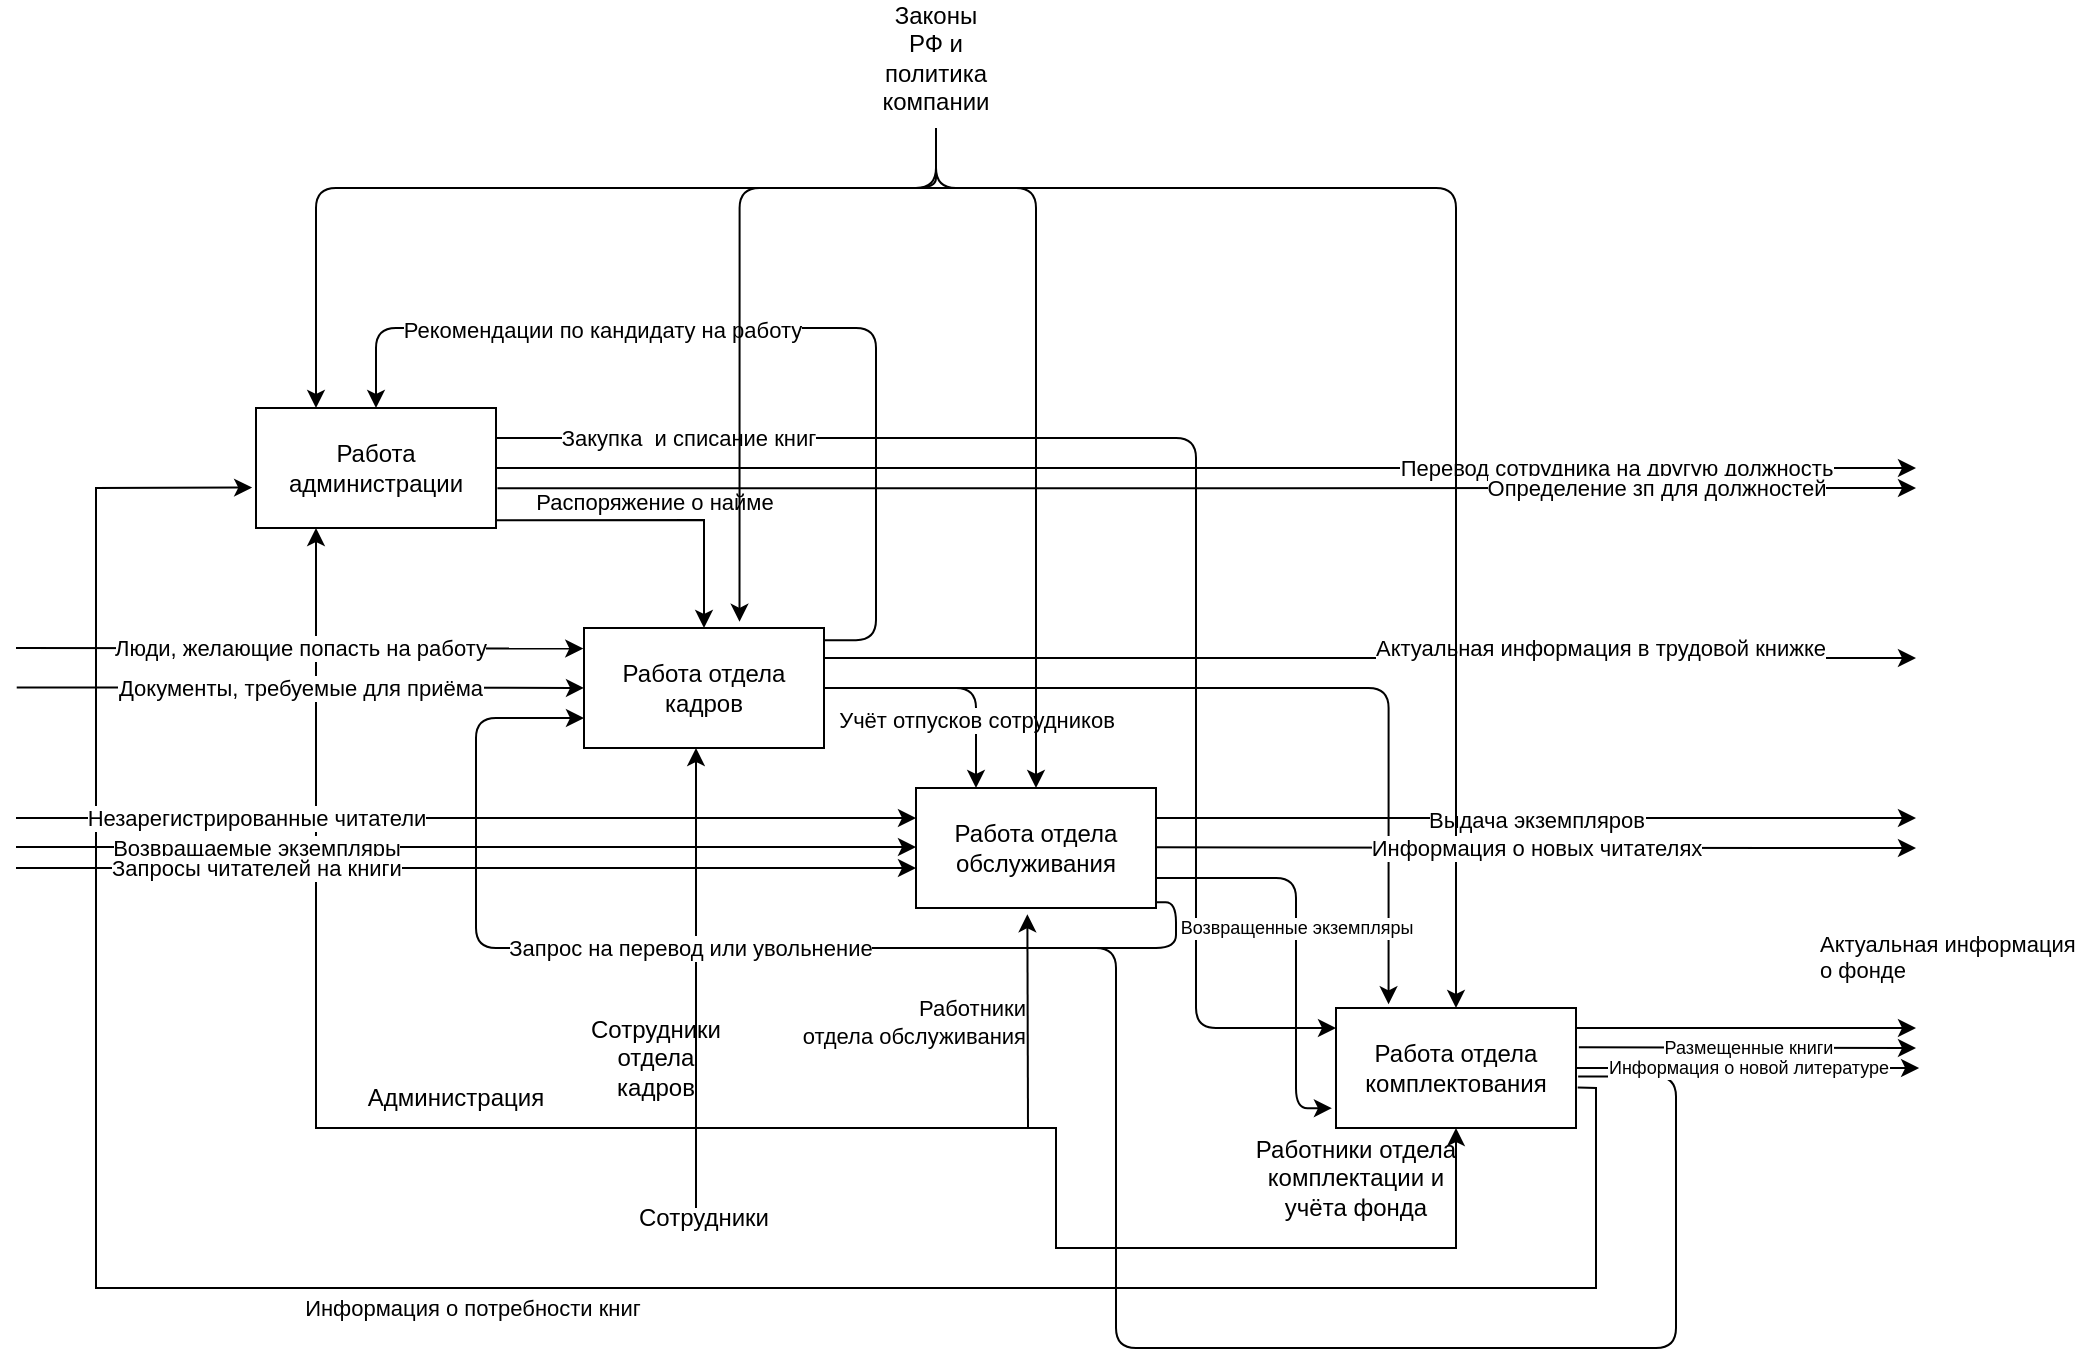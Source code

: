 <mxfile>
    <diagram id="ZthKX7labWR-DmVb8NCq" name="Страница 1">
        <mxGraphModel dx="1664" dy="2295" grid="1" gridSize="10" guides="1" tooltips="1" connect="1" arrows="1" fold="1" page="1" pageScale="1" pageWidth="827" pageHeight="1169" math="0" shadow="0">
            <root>
                <mxCell id="0"/>
                <mxCell id="1" parent="0"/>
                <mxCell id="24" value="Закупка&amp;nbsp; и списание книг" style="edgeStyle=none;html=1;exitX=1;exitY=0.25;exitDx=0;exitDy=0;entryX=0;entryY=0.167;entryDx=0;entryDy=0;entryPerimeter=0;" edge="1" parent="1" source="2" target="12">
                    <mxGeometry x="-0.731" relative="1" as="geometry">
                        <mxPoint x="600" y="421.116" as="targetPoint"/>
                        <Array as="points">
                            <mxPoint x="600" y="175"/>
                            <mxPoint x="600" y="470"/>
                            <mxPoint x="640" y="470"/>
                        </Array>
                        <mxPoint as="offset"/>
                    </mxGeometry>
                </mxCell>
                <mxCell id="25" value="Перевод сотрудника на другую должность" style="edgeStyle=none;html=1;exitX=1;exitY=0.5;exitDx=0;exitDy=0;" edge="1" parent="1" source="2">
                    <mxGeometry x="0.576" relative="1" as="geometry">
                        <mxPoint x="960" y="190" as="targetPoint"/>
                        <mxPoint as="offset"/>
                    </mxGeometry>
                </mxCell>
                <mxCell id="26" value="Определение зп для должностей" style="edgeStyle=none;html=1;exitX=1.006;exitY=0.669;exitDx=0;exitDy=0;exitPerimeter=0;" edge="1" parent="1" source="2">
                    <mxGeometry x="0.633" relative="1" as="geometry">
                        <mxPoint x="960" y="200" as="targetPoint"/>
                        <mxPoint as="offset"/>
                    </mxGeometry>
                </mxCell>
                <mxCell id="2" value="Работа администрации" style="rounded=0;whiteSpace=wrap;html=1;" parent="1" vertex="1">
                    <mxGeometry x="130" y="160" width="120" height="60" as="geometry"/>
                </mxCell>
                <mxCell id="3" value="" style="edgeStyle=none;html=1;entryX=0.5;entryY=0;entryDx=0;entryDy=0;exitX=1.003;exitY=0.103;exitDx=0;exitDy=0;exitPerimeter=0;" parent="1" source="5" target="2" edge="1">
                    <mxGeometry relative="1" as="geometry">
                        <mxPoint x="480" y="220" as="targetPoint"/>
                        <Array as="points">
                            <mxPoint x="440" y="276"/>
                            <mxPoint x="440" y="120"/>
                            <mxPoint x="190" y="120"/>
                        </Array>
                    </mxGeometry>
                </mxCell>
                <mxCell id="4" value="Рекомендации по кандидату на работу" style="edgeLabel;html=1;align=center;verticalAlign=middle;resizable=0;points=[];" parent="3" vertex="1" connectable="0">
                    <mxGeometry x="0.378" y="1" relative="1" as="geometry">
                        <mxPoint x="6" as="offset"/>
                    </mxGeometry>
                </mxCell>
                <mxCell id="33" value="Актуальная информация в трудовой книжке" style="edgeStyle=orthogonalEdgeStyle;sketch=0;jumpStyle=none;html=1;exitX=1;exitY=0.25;exitDx=0;exitDy=0;shadow=0;endArrow=classic;endFill=1;" edge="1" parent="1" source="5">
                    <mxGeometry x="0.422" y="5" relative="1" as="geometry">
                        <mxPoint x="960" y="285" as="targetPoint"/>
                        <mxPoint as="offset"/>
                    </mxGeometry>
                </mxCell>
                <mxCell id="34" value="Учёт отпусков сотрудников" style="edgeStyle=orthogonalEdgeStyle;sketch=0;jumpStyle=none;html=1;exitX=1;exitY=0.5;exitDx=0;exitDy=0;shadow=0;endArrow=classic;endFill=1;entryX=0.25;entryY=0;entryDx=0;entryDy=0;" edge="1" parent="1" source="5" target="17">
                    <mxGeometry x="0.461" relative="1" as="geometry">
                        <mxPoint x="901.548" y="300.226" as="targetPoint"/>
                        <mxPoint as="offset"/>
                    </mxGeometry>
                </mxCell>
                <mxCell id="35" style="edgeStyle=orthogonalEdgeStyle;sketch=0;jumpStyle=none;html=1;entryX=0.219;entryY=-0.031;entryDx=0;entryDy=0;entryPerimeter=0;shadow=0;endArrow=classic;endFill=1;" edge="1" parent="1" source="5" target="12">
                    <mxGeometry relative="1" as="geometry"/>
                </mxCell>
                <mxCell id="5" value="Работа отдела кадров" style="rounded=0;whiteSpace=wrap;html=1;" parent="1" vertex="1">
                    <mxGeometry x="294" y="270" width="120" height="60" as="geometry"/>
                </mxCell>
                <mxCell id="6" value="Распоряжение о найме" style="endArrow=classic;html=1;rounded=0;exitX=1.004;exitY=0.935;exitDx=0;exitDy=0;entryX=0.5;entryY=0;entryDx=0;entryDy=0;labelPosition=center;verticalLabelPosition=top;align=center;verticalAlign=bottom;exitPerimeter=0;" parent="1" source="2" target="5" edge="1">
                    <mxGeometry width="50" height="50" relative="1" as="geometry">
                        <mxPoint x="300" y="260" as="sourcePoint"/>
                        <mxPoint x="350" y="210" as="targetPoint"/>
                        <Array as="points">
                            <mxPoint x="354" y="216"/>
                        </Array>
                    </mxGeometry>
                </mxCell>
                <mxCell id="7" value="" style="endArrow=classic;html=1;rounded=0;entryX=0.25;entryY=1;entryDx=0;entryDy=0;shadow=0;jumpStyle=none;" parent="1" target="2" edge="1">
                    <mxGeometry width="50" height="50" relative="1" as="geometry">
                        <mxPoint x="350" y="560" as="sourcePoint"/>
                        <mxPoint x="350" y="330" as="targetPoint"/>
                        <Array as="points">
                            <mxPoint x="350" y="520"/>
                            <mxPoint x="160" y="520"/>
                        </Array>
                    </mxGeometry>
                </mxCell>
                <mxCell id="8" value="" style="endArrow=classic;html=1;rounded=0;" parent="1" edge="1">
                    <mxGeometry width="50" height="50" relative="1" as="geometry">
                        <mxPoint x="350" y="520" as="sourcePoint"/>
                        <mxPoint x="350" y="330" as="targetPoint"/>
                    </mxGeometry>
                </mxCell>
                <mxCell id="9" value="Сотрудники" style="text;html=1;strokeColor=none;fillColor=none;align=center;verticalAlign=middle;whiteSpace=wrap;rounded=0;" parent="1" vertex="1">
                    <mxGeometry x="324" y="550" width="60" height="30" as="geometry"/>
                </mxCell>
                <mxCell id="10" value="Администрация" style="text;html=1;strokeColor=none;fillColor=none;align=center;verticalAlign=middle;whiteSpace=wrap;rounded=0;" parent="1" vertex="1">
                    <mxGeometry x="200" y="490" width="60" height="30" as="geometry"/>
                </mxCell>
                <mxCell id="32" style="edgeStyle=orthogonalEdgeStyle;sketch=0;jumpStyle=none;html=1;shadow=0;exitX=1.009;exitY=0.571;exitDx=0;exitDy=0;endArrow=none;endFill=0;exitPerimeter=0;" edge="1" parent="1" source="12">
                    <mxGeometry relative="1" as="geometry">
                        <mxPoint x="540" y="430" as="targetPoint"/>
                        <Array as="points">
                            <mxPoint x="840" y="494"/>
                            <mxPoint x="840" y="630"/>
                            <mxPoint x="560" y="630"/>
                            <mxPoint x="560" y="430"/>
                        </Array>
                    </mxGeometry>
                </mxCell>
                <mxCell id="50" value="Размещенные книги" style="edgeStyle=none;sketch=0;jumpStyle=none;html=1;exitX=1.012;exitY=0.327;exitDx=0;exitDy=0;shadow=0;fontSize=9;endArrow=classic;endFill=1;exitPerimeter=0;" edge="1" parent="1" source="12">
                    <mxGeometry relative="1" as="geometry">
                        <mxPoint x="960" y="480" as="targetPoint"/>
                    </mxGeometry>
                </mxCell>
                <mxCell id="51" value="Информация о новой литературе" style="edgeStyle=none;sketch=0;jumpStyle=none;html=1;shadow=0;fontSize=9;endArrow=classic;endFill=1;" edge="1" parent="1" source="12">
                    <mxGeometry relative="1" as="geometry">
                        <mxPoint x="961.561" y="490" as="targetPoint"/>
                    </mxGeometry>
                </mxCell>
                <mxCell id="12" value="Работа отдела комплектования" style="rounded=0;whiteSpace=wrap;html=1;" parent="1" vertex="1">
                    <mxGeometry x="670" y="460" width="120" height="60" as="geometry"/>
                </mxCell>
                <mxCell id="13" value="Актуальная информация&amp;nbsp;&lt;br&gt;о фонде" style="endArrow=classic;html=1;rounded=0;labelPosition=right;verticalLabelPosition=top;align=left;verticalAlign=bottom;exitX=1.001;exitY=0.166;exitDx=0;exitDy=0;exitPerimeter=0;" parent="1" source="12" edge="1">
                    <mxGeometry x="0.407" y="20" width="50" height="50" relative="1" as="geometry">
                        <mxPoint x="710" y="390" as="sourcePoint"/>
                        <mxPoint x="960" y="470" as="targetPoint"/>
                        <mxPoint as="offset"/>
                    </mxGeometry>
                </mxCell>
                <mxCell id="14" value="" style="endArrow=classic;html=1;rounded=0;entryX=0.5;entryY=1;entryDx=0;entryDy=0;" parent="1" target="12" edge="1">
                    <mxGeometry width="50" height="50" relative="1" as="geometry">
                        <mxPoint x="350" y="520" as="sourcePoint"/>
                        <mxPoint x="560" y="390" as="targetPoint"/>
                        <Array as="points">
                            <mxPoint x="530" y="520"/>
                            <mxPoint x="530" y="580"/>
                            <mxPoint x="730" y="580"/>
                        </Array>
                    </mxGeometry>
                </mxCell>
                <mxCell id="15" value="Работники отдела комплектации и учёта фонда" style="text;html=1;strokeColor=none;fillColor=none;align=center;verticalAlign=middle;whiteSpace=wrap;rounded=0;" parent="1" vertex="1">
                    <mxGeometry x="620" y="530" width="120" height="30" as="geometry"/>
                </mxCell>
                <mxCell id="16" value="Информация о потребности книг" style="endArrow=classic;html=1;rounded=0;exitX=1.007;exitY=0.662;exitDx=0;exitDy=0;entryX=-0.016;entryY=0.663;entryDx=0;entryDy=0;entryPerimeter=0;exitPerimeter=0;" parent="1" source="12" target="2" edge="1">
                    <mxGeometry x="0.004" y="10" width="50" height="50" relative="1" as="geometry">
                        <mxPoint x="440" y="440" as="sourcePoint"/>
                        <mxPoint x="490" y="390" as="targetPoint"/>
                        <Array as="points">
                            <mxPoint x="800" y="500"/>
                            <mxPoint x="800" y="600"/>
                            <mxPoint x="50" y="600"/>
                            <mxPoint x="50" y="200"/>
                        </Array>
                        <mxPoint as="offset"/>
                    </mxGeometry>
                </mxCell>
                <mxCell id="29" value="Запрос на перевод или увольнение" style="edgeStyle=orthogonalEdgeStyle;sketch=0;jumpStyle=none;html=1;exitX=0.996;exitY=0.952;exitDx=0;exitDy=0;shadow=0;entryX=0;entryY=0.75;entryDx=0;entryDy=0;exitPerimeter=0;" edge="1" parent="1" source="17" target="5">
                    <mxGeometry relative="1" as="geometry">
                        <mxPoint x="610" y="440" as="targetPoint"/>
                        <Array as="points">
                            <mxPoint x="590" y="407"/>
                            <mxPoint x="590" y="430"/>
                            <mxPoint x="240" y="430"/>
                            <mxPoint x="240" y="315"/>
                        </Array>
                    </mxGeometry>
                </mxCell>
                <mxCell id="39" value="Выдача экземпляров" style="edgeStyle=orthogonalEdgeStyle;sketch=0;jumpStyle=none;html=1;exitX=1;exitY=0.25;exitDx=0;exitDy=0;shadow=0;endArrow=classic;endFill=1;" edge="1" parent="1" source="17">
                    <mxGeometry relative="1" as="geometry">
                        <mxPoint x="960" y="365" as="targetPoint"/>
                    </mxGeometry>
                </mxCell>
                <mxCell id="48" value="Возвращенные экземпляры" style="edgeStyle=orthogonalEdgeStyle;sketch=0;jumpStyle=none;html=1;exitX=1;exitY=0.75;exitDx=0;exitDy=0;entryX=-0.017;entryY=0.835;entryDx=0;entryDy=0;entryPerimeter=0;shadow=0;endArrow=classic;endFill=1;horizontal=1;fontSize=9;" edge="1" parent="1" source="17" target="12">
                    <mxGeometry x="-0.064" relative="1" as="geometry">
                        <Array as="points">
                            <mxPoint x="650" y="395"/>
                            <mxPoint x="650" y="510"/>
                        </Array>
                        <mxPoint as="offset"/>
                    </mxGeometry>
                </mxCell>
                <mxCell id="17" value="Работа отдела обслуживания" style="rounded=0;whiteSpace=wrap;html=1;" parent="1" vertex="1">
                    <mxGeometry x="460" y="350" width="120" height="60" as="geometry"/>
                </mxCell>
                <mxCell id="18" value="Работники&lt;br&gt;отдела обслуживания" style="endArrow=classic;html=1;rounded=0;entryX=0.464;entryY=1.052;entryDx=0;entryDy=0;entryPerimeter=0;labelPosition=left;verticalLabelPosition=middle;align=right;verticalAlign=middle;" parent="1" target="17" edge="1">
                    <mxGeometry width="50" height="50" relative="1" as="geometry">
                        <mxPoint x="516" y="520" as="sourcePoint"/>
                        <mxPoint x="430" y="420" as="targetPoint"/>
                    </mxGeometry>
                </mxCell>
                <mxCell id="27" value="Люди, желающие попасть на работу" style="endArrow=classic;html=1;entryX=-0.003;entryY=0.171;entryDx=0;entryDy=0;entryPerimeter=0;" edge="1" parent="1" target="5">
                    <mxGeometry width="50" height="50" relative="1" as="geometry">
                        <mxPoint x="10" y="280" as="sourcePoint"/>
                        <mxPoint x="130" y="280" as="targetPoint"/>
                    </mxGeometry>
                </mxCell>
                <mxCell id="28" value="Документы, требуемые для приёма" style="endArrow=classic;html=1;entryX=-0.003;entryY=0.171;entryDx=0;entryDy=0;entryPerimeter=0;" edge="1" parent="1">
                    <mxGeometry width="50" height="50" relative="1" as="geometry">
                        <mxPoint x="10.36" y="299.7" as="sourcePoint"/>
                        <mxPoint x="294.0" y="299.96" as="targetPoint"/>
                    </mxGeometry>
                </mxCell>
                <mxCell id="11" value="Сотрудники отдела кадров" style="text;html=1;strokeColor=none;fillColor=none;align=center;verticalAlign=middle;whiteSpace=wrap;rounded=0;" parent="1" vertex="1">
                    <mxGeometry x="300" y="470" width="60" height="30" as="geometry"/>
                </mxCell>
                <mxCell id="36" value="Незарегистрированные читатели" style="endArrow=classic;html=1;shadow=0;sketch=0;jumpStyle=none;entryX=0;entryY=0.25;entryDx=0;entryDy=0;" edge="1" parent="1" target="17">
                    <mxGeometry x="-0.467" width="50" height="50" relative="1" as="geometry">
                        <mxPoint x="10" y="365" as="sourcePoint"/>
                        <mxPoint x="130" y="330" as="targetPoint"/>
                        <mxPoint as="offset"/>
                    </mxGeometry>
                </mxCell>
                <mxCell id="37" value="Возвращаемые экземпляры" style="endArrow=classic;html=1;shadow=0;sketch=0;jumpStyle=none;entryX=0;entryY=0.25;entryDx=0;entryDy=0;" edge="1" parent="1">
                    <mxGeometry x="-0.467" width="50" height="50" relative="1" as="geometry">
                        <mxPoint x="10" y="379.5" as="sourcePoint"/>
                        <mxPoint x="460" y="379.5" as="targetPoint"/>
                        <mxPoint as="offset"/>
                    </mxGeometry>
                </mxCell>
                <mxCell id="40" value="Запросы читателей на книги" style="endArrow=classic;html=1;shadow=0;sketch=0;jumpStyle=none;entryX=0;entryY=0.25;entryDx=0;entryDy=0;" edge="1" parent="1">
                    <mxGeometry x="-0.467" width="50" height="50" relative="1" as="geometry">
                        <mxPoint x="10" y="390" as="sourcePoint"/>
                        <mxPoint x="460" y="390" as="targetPoint"/>
                        <mxPoint as="offset"/>
                    </mxGeometry>
                </mxCell>
                <mxCell id="42" value="" style="endArrow=classic;html=1;shadow=0;sketch=0;jumpStyle=none;edgeStyle=orthogonalEdgeStyle;entryX=0.25;entryY=0;entryDx=0;entryDy=0;" edge="1" parent="1" target="2">
                    <mxGeometry width="50" height="50" relative="1" as="geometry">
                        <mxPoint x="470" y="20" as="sourcePoint"/>
                        <mxPoint x="470" y="90" as="targetPoint"/>
                        <Array as="points">
                            <mxPoint x="160" y="50"/>
                        </Array>
                    </mxGeometry>
                </mxCell>
                <mxCell id="43" value="" style="endArrow=classic;html=1;shadow=0;sketch=0;jumpStyle=none;edgeStyle=orthogonalEdgeStyle;entryX=0.648;entryY=-0.052;entryDx=0;entryDy=0;entryPerimeter=0;" edge="1" parent="1" target="5">
                    <mxGeometry width="50" height="50" relative="1" as="geometry">
                        <mxPoint x="470" y="40" as="sourcePoint"/>
                        <mxPoint x="510" y="80" as="targetPoint"/>
                        <Array as="points">
                            <mxPoint x="470" y="50"/>
                            <mxPoint x="372" y="50"/>
                        </Array>
                    </mxGeometry>
                </mxCell>
                <mxCell id="44" value="" style="endArrow=classic;html=1;shadow=0;sketch=0;jumpStyle=none;edgeStyle=orthogonalEdgeStyle;entryX=0.5;entryY=0;entryDx=0;entryDy=0;" edge="1" parent="1" target="17">
                    <mxGeometry width="50" height="50" relative="1" as="geometry">
                        <mxPoint x="460" y="50" as="sourcePoint"/>
                        <mxPoint x="510" y="80" as="targetPoint"/>
                        <Array as="points">
                            <mxPoint x="520" y="50"/>
                        </Array>
                    </mxGeometry>
                </mxCell>
                <mxCell id="45" value="" style="endArrow=classic;html=1;shadow=0;sketch=0;jumpStyle=none;edgeStyle=orthogonalEdgeStyle;entryX=0.5;entryY=0;entryDx=0;entryDy=0;" edge="1" parent="1" target="12">
                    <mxGeometry width="50" height="50" relative="1" as="geometry">
                        <mxPoint x="470" y="20" as="sourcePoint"/>
                        <mxPoint x="570" y="10" as="targetPoint"/>
                        <Array as="points">
                            <mxPoint x="470" y="50"/>
                            <mxPoint x="730" y="50"/>
                        </Array>
                    </mxGeometry>
                </mxCell>
                <mxCell id="46" value="Законы РФ и политика компании" style="text;html=1;strokeColor=none;fillColor=none;align=center;verticalAlign=middle;whiteSpace=wrap;rounded=0;" vertex="1" parent="1">
                    <mxGeometry x="440" y="-30" width="60" height="30" as="geometry"/>
                </mxCell>
                <mxCell id="47" value="Информация о новых читателях" style="sketch=0;jumpStyle=none;html=1;exitX=1;exitY=0.25;exitDx=0;exitDy=0;shadow=0;endArrow=classic;endFill=1;" edge="1" parent="1">
                    <mxGeometry relative="1" as="geometry">
                        <mxPoint x="960" y="380" as="targetPoint"/>
                        <mxPoint x="580" y="379.67" as="sourcePoint"/>
                    </mxGeometry>
                </mxCell>
            </root>
        </mxGraphModel>
    </diagram>
</mxfile>